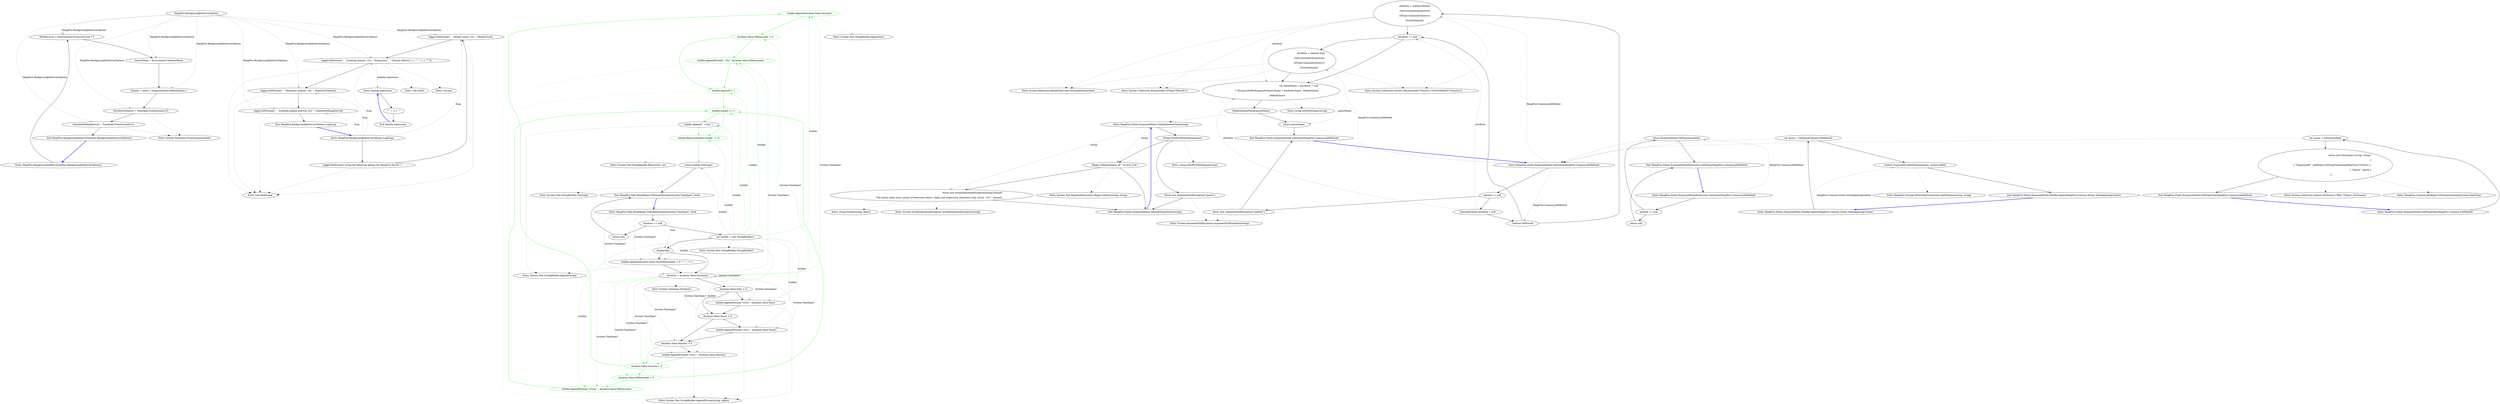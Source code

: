 digraph  {
n21 [label="HangFire.BackgroundJobServerOptions", span=""];
n0 [label="Entry HangFire.BackgroundJobServerOptions.BackgroundJobServerOptions()", span="13-13", cluster="HangFire.BackgroundJobServerOptions.BackgroundJobServerOptions()"];
n1 [label="WorkerCount = Environment.ProcessorCount * 5", span="15-15", cluster="HangFire.BackgroundJobServerOptions.BackgroundJobServerOptions()"];
n2 [label="ServerName = Environment.MachineName", span="16-16", cluster="HangFire.BackgroundJobServerOptions.BackgroundJobServerOptions()"];
n3 [label="Queues = new[] { EnqueuedState.DefaultQueue }", span="17-17", cluster="HangFire.BackgroundJobServerOptions.BackgroundJobServerOptions()"];
n4 [label="ShutdownTimeout = TimeSpan.FromSeconds(15)", span="18-18", cluster="HangFire.BackgroundJobServerOptions.BackgroundJobServerOptions()"];
n5 [label="SchedulePollingInterval = TimeSpan.FromSeconds(15)", span="19-19", cluster="HangFire.BackgroundJobServerOptions.BackgroundJobServerOptions()"];
n7 [label="Entry System.TimeSpan.FromSeconds(double)", span="0-0", cluster="System.TimeSpan.FromSeconds(double)"];
n6 [label="Exit HangFire.BackgroundJobServerOptions.BackgroundJobServerOptions()", span="13-13", cluster="HangFire.BackgroundJobServerOptions.BackgroundJobServerOptions()"];
n8 [label="Entry HangFire.BackgroundJobServerOptions.Log(ILog)", span="59-59", cluster="HangFire.BackgroundJobServerOptions.Log(ILog)"];
n9 [label="logger.InfoFormat(''Using the following options for HangFire Server:'')", span="61-61", cluster="HangFire.BackgroundJobServerOptions.Log(ILog)"];
n10 [label="logger.InfoFormat(''    Worker count: {0}.'', WorkerCount)", span="62-62", cluster="HangFire.BackgroundJobServerOptions.Log(ILog)"];
n11 [label="logger.InfoFormat(''    Listening queues: {0}.'', String.Join('', '', Queues.Select(x => ''''' + x + ''''')))", span="63-63", cluster="HangFire.BackgroundJobServerOptions.Log(ILog)"];
n12 [label="logger.InfoFormat(''    Shutdown timeout: {0}.'', ShutdownTimeout)", span="64-64", cluster="HangFire.BackgroundJobServerOptions.Log(ILog)"];
n13 [label="logger.InfoFormat(''    Schedule polling interval: {0}.'', SchedulePollingInterval)", span="65-65", cluster="HangFire.BackgroundJobServerOptions.Log(ILog)"];
n15 [label="Entry Unk.InfoFormat", span="", cluster="Unk.InfoFormat"];
n16 [label="Entry Unk.Select", span="", cluster="Unk.Select"];
n17 [label="Entry Unk.Join", span="", cluster="Unk.Join"];
n18 [label="Entry lambda expression", span="63-63", cluster="lambda expression"];
n14 [label="Exit HangFire.BackgroundJobServerOptions.Log(ILog)", span="59-59", cluster="HangFire.BackgroundJobServerOptions.Log(ILog)"];
n19 [label="''''' + x + '''''", span="63-63", cluster="lambda expression"];
n20 [label="Exit lambda expression", span="63-63", cluster="lambda expression"];
d30 [label="builder.Append(duration.Value.Seconds)", span="82-82", cluster="HangFire.Web.HtmlHelper.ToHumanDuration(System.TimeSpan?, bool)", color=green, community=0];
d22 [label="duration = duration.Value.Duration()", span="63-63", cluster="HangFire.Web.HtmlHelper.ToHumanDuration(System.TimeSpan?, bool)"];
d19 [label="var builder = new StringBuilder()", span="57-57", cluster="HangFire.Web.HtmlHelper.ToHumanDuration(System.TimeSpan?, bool)"];
d29 [label="duration.Value.Seconds > 0", span="80-80", cluster="HangFire.Web.HtmlHelper.ToHumanDuration(System.TimeSpan?, bool)", color=green, community=0];
d31 [label="duration.Value.Milliseconds > 0", span="83-83", cluster="HangFire.Web.HtmlHelper.ToHumanDuration(System.TimeSpan?, bool)", color=green, community=0];
d45 [label="Entry System.Text.StringBuilder.Append(int)", span="0-0", cluster="System.Text.StringBuilder.Append(int)"];
d32 [label="builder.AppendFormat(''.{0}'', duration.Value.Milliseconds)", span="85-85", cluster="HangFire.Web.HtmlHelper.ToHumanDuration(System.TimeSpan?, bool)", color=green, community=0];
d33 [label="builder.Append(''s '')", span="88-88", cluster="HangFire.Web.HtmlHelper.ToHumanDuration(System.TimeSpan?, bool)", color=green, community=0];
d44 [label="Entry System.Text.StringBuilder.AppendFormat(string, object)", span="0-0", cluster="System.Text.StringBuilder.AppendFormat(string, object)"];
d36 [label="builder.Length <= 1", span="98-98", cluster="HangFire.Web.HtmlHelper.ToHumanDuration(System.TimeSpan?, bool)", color=green, community=0];
d42 [label="Entry System.Text.StringBuilder.Append(string)", span="0-0", cluster="System.Text.StringBuilder.Append(string)"];
d35 [label="builder.AppendFormat(''{0}ms '', duration.Value.Milliseconds)", span="94-94", cluster="HangFire.Web.HtmlHelper.ToHumanDuration(System.TimeSpan?, bool)", color=green, community=0];
d34 [label="duration.Value.Milliseconds > 0", span="92-92", cluster="HangFire.Web.HtmlHelper.ToHumanDuration(System.TimeSpan?, bool)", color=green, community=0];
d37 [label="builder.Append('' <1ms '')", span="100-100", cluster="HangFire.Web.HtmlHelper.ToHumanDuration(System.TimeSpan?, bool)"];
d38 [label="builder.Remove(builder.Length - 1, 1)", span="103-103", cluster="HangFire.Web.HtmlHelper.ToHumanDuration(System.TimeSpan?, bool)", color=green, community=0];
d39 [label="return builder.ToString();", span="105-105", cluster="HangFire.Web.HtmlHelper.ToHumanDuration(System.TimeSpan?, bool)"];
d46 [label="Entry System.Text.StringBuilder.Remove(int, int)", span="0-0", cluster="System.Text.StringBuilder.Remove(int, int)"];
d28 [label="builder.AppendFormat(''{0}m '', duration.Value.Minutes)", span="77-77", cluster="HangFire.Web.HtmlHelper.ToHumanDuration(System.TimeSpan?, bool)"];
d27 [label="duration.Value.Minutes > 0", span="75-75", cluster="HangFire.Web.HtmlHelper.ToHumanDuration(System.TimeSpan?, bool)"];
d16 [label="Entry HangFire.Web.HtmlHelper.ToHumanDuration(System.TimeSpan?, bool)", span="53-53", cluster="HangFire.Web.HtmlHelper.ToHumanDuration(System.TimeSpan?, bool)"];
d20 [label=displaySign, span="58-58", cluster="HangFire.Web.HtmlHelper.ToHumanDuration(System.TimeSpan?, bool)"];
d21 [label="builder.Append(duration.Value.TotalMilliseconds < 0 ? ''-'' : ''+'')", span="60-60", cluster="HangFire.Web.HtmlHelper.ToHumanDuration(System.TimeSpan?, bool)"];
d23 [label="duration.Value.Days > 0", span="65-65", cluster="HangFire.Web.HtmlHelper.ToHumanDuration(System.TimeSpan?, bool)"];
d43 [label="Entry System.TimeSpan.Duration()", span="0-0", cluster="System.TimeSpan.Duration()"];
d24 [label="builder.AppendFormat(''{0}d '', duration.Value.Days)", span="67-67", cluster="HangFire.Web.HtmlHelper.ToHumanDuration(System.TimeSpan?, bool)"];
d25 [label="duration.Value.Hours > 0", span="70-70", cluster="HangFire.Web.HtmlHelper.ToHumanDuration(System.TimeSpan?, bool)"];
d26 [label="builder.AppendFormat(''{0}h '', duration.Value.Hours)", span="72-72", cluster="HangFire.Web.HtmlHelper.ToHumanDuration(System.TimeSpan?, bool)"];
d17 [label="duration == null", span="55-55", cluster="HangFire.Web.HtmlHelper.ToHumanDuration(System.TimeSpan?, bool)"];
d41 [label="Entry System.Text.StringBuilder.StringBuilder()", span="0-0", cluster="System.Text.StringBuilder.StringBuilder()"];
d40 [label="Exit HangFire.Web.HtmlHelper.ToHumanDuration(System.TimeSpan?, bool)", span="53-53", cluster="HangFire.Web.HtmlHelper.ToHumanDuration(System.TimeSpan?, bool)"];
d47 [label="Entry System.Text.StringBuilder.ToString()", span="0-0", cluster="System.Text.StringBuilder.ToString()"];
d18 [label="return null;", span="55-55", cluster="HangFire.Web.HtmlHelper.ToHumanDuration(System.TimeSpan?, bool)"];
m1_19 [label="Entry System.Reflection.MemberInfo.GetCustomAttributes(bool)", span="0-0", cluster="System.Reflection.MemberInfo.GetCustomAttributes(bool)", file="SqlServerMonitoringApi.cs"];
m1_5 [label="Entry System.Collections.Generic.Dictionary<TKey, TValue>.Dictionary()", span="0-0", cluster="System.Collections.Generic.Dictionary<TKey, TValue>.Dictionary()", file="SqlServerMonitoringApi.cs"];
m1_18 [label="Entry System.ArgumentNullException.ArgumentNullException(string)", span="0-0", cluster="System.ArgumentNullException.ArgumentNullException(string)", file="SqlServerMonitoringApi.cs"];
m1_38 [label="Entry HangFire.States.EnqueuedStateExtensions.GetQueue(HangFire.Common.JobMethod)", span="105-105", cluster="HangFire.States.EnqueuedStateExtensions.GetQueue(HangFire.Common.JobMethod)", file="SqlServerMonitoringApi.cs"];
m1_39 [label="method == null", span="107-107", cluster="HangFire.States.EnqueuedStateExtensions.GetQueue(HangFire.Common.JobMethod)", file="SqlServerMonitoringApi.cs"];
m1_41 [label="return EnqueuedState.GetQueue(method);", span="108-108", cluster="HangFire.States.EnqueuedStateExtensions.GetQueue(HangFire.Common.JobMethod)", file="SqlServerMonitoringApi.cs"];
m1_40 [label="return null;", span="107-107", cluster="HangFire.States.EnqueuedStateExtensions.GetQueue(HangFire.Common.JobMethod)", file="SqlServerMonitoringApi.cs"];
m1_42 [label="Exit HangFire.States.EnqueuedStateExtensions.GetQueue(HangFire.Common.JobMethod)", span="105-105", cluster="HangFire.States.EnqueuedStateExtensions.GetQueue(HangFire.Common.JobMethod)", file="SqlServerMonitoringApi.cs"];
m1_21 [label="Entry System.Collections.Generic.IEnumerable<TSource>.FirstOrDefault<TSource>()", span="0-0", cluster="System.Collections.Generic.IEnumerable<TSource>.FirstOrDefault<TSource>()", file="SqlServerMonitoringApi.cs"];
m1_33 [label="Entry HangFire.States.EnqueuedState.Handler.Apply(HangFire.Common.States.StateApplyingContext)", span="89-89", cluster="HangFire.States.EnqueuedState.Handler.Apply(HangFire.Common.States.StateApplyingContext)", file="SqlServerMonitoringApi.cs"];
m1_34 [label="var queue = GetQueue(context.JobMethod)", span="91-91", cluster="HangFire.States.EnqueuedState.Handler.Apply(HangFire.Common.States.StateApplyingContext)", file="SqlServerMonitoringApi.cs"];
m1_35 [label="context.Transaction.AddToQueue(queue, context.JobId)", span="93-93", cluster="HangFire.States.EnqueuedState.Handler.Apply(HangFire.Common.States.StateApplyingContext)", file="SqlServerMonitoringApi.cs"];
m1_36 [label="Exit HangFire.States.EnqueuedState.Handler.Apply(HangFire.Common.States.StateApplyingContext)", span="89-89", cluster="HangFire.States.EnqueuedState.Handler.Apply(HangFire.Common.States.StateApplyingContext)", file="SqlServerMonitoringApi.cs"];
m1_0 [label="Entry HangFire.States.EnqueuedState.GetProperties(HangFire.Common.JobMethod)", span="32-32", cluster="HangFire.States.EnqueuedState.GetProperties(HangFire.Common.JobMethod)", file="SqlServerMonitoringApi.cs"];
m1_1 [label="var queue = GetQueue(data)", span="34-34", cluster="HangFire.States.EnqueuedState.GetProperties(HangFire.Common.JobMethod)", file="SqlServerMonitoringApi.cs"];
m1_2 [label="return new Dictionary<string, string>\r\n                {\r\n                    { ''EnqueuedAt'', JobHelper.ToStringTimestamp(DateTime.UtcNow) },\r\n                    { ''Queue'', queue }\r\n                };", span="36-40", cluster="HangFire.States.EnqueuedState.GetProperties(HangFire.Common.JobMethod)", file="SqlServerMonitoringApi.cs"];
m1_3 [label="Exit HangFire.States.EnqueuedState.GetProperties(HangFire.Common.JobMethod)", span="32-32", cluster="HangFire.States.EnqueuedState.GetProperties(HangFire.Common.JobMethod)", file="SqlServerMonitoringApi.cs"];
m1_22 [label="Entry string.IsNullOrEmpty(string)", span="0-0", cluster="string.IsNullOrEmpty(string)", file="SqlServerMonitoringApi.cs"];
m1_23 [label="Entry HangFire.States.EnqueuedState.ValidateQueueName(string)", span="73-73", cluster="HangFire.States.EnqueuedState.ValidateQueueName(string)", file="SqlServerMonitoringApi.cs"];
m1_24 [label="String.IsNullOrWhiteSpace(queue)", span="75-75", cluster="HangFire.States.EnqueuedState.ValidateQueueName(string)", file="SqlServerMonitoringApi.cs"];
m1_26 [label="!Regex.IsMatch(queue, @''^[a-z0-9_]+$'')", span="80-80", cluster="HangFire.States.EnqueuedState.ValidateQueueName(string)", file="SqlServerMonitoringApi.cs"];
m1_27 [label="throw new InvalidOperationException(String.Format(\r\n                    ''The queue name must consist of lowercase letters, digits and underscore characters only. Given: '{0}''', queue));", span="82-83", cluster="HangFire.States.EnqueuedState.ValidateQueueName(string)", file="SqlServerMonitoringApi.cs"];
m1_25 [label="throw new ArgumentNullException(''queue'');", span="77-77", cluster="HangFire.States.EnqueuedState.ValidateQueueName(string)", file="SqlServerMonitoringApi.cs"];
m1_28 [label="Exit HangFire.States.EnqueuedState.ValidateQueueName(string)", span="73-73", cluster="HangFire.States.EnqueuedState.ValidateQueueName(string)", file="SqlServerMonitoringApi.cs"];
m1_29 [label="Entry string.IsNullOrWhiteSpace(string)", span="0-0", cluster="string.IsNullOrWhiteSpace(string)", file="SqlServerMonitoringApi.cs"];
m1_37 [label="Entry HangFire.Storage.IWriteOnlyTransaction.AddToQueue(string, string)", span="16-16", cluster="HangFire.Storage.IWriteOnlyTransaction.AddToQueue(string, string)", file="SqlServerMonitoringApi.cs"];
m1_4 [label="Entry HangFire.States.EnqueuedState.GetQueue(HangFire.Common.JobMethod)", span="43-43", cluster="HangFire.States.EnqueuedState.GetQueue(HangFire.Common.JobMethod)", file="SqlServerMonitoringApi.cs"];
m1_7 [label="method == null", span="45-45", cluster="HangFire.States.EnqueuedState.GetQueue(HangFire.Common.JobMethod)", file="SqlServerMonitoringApi.cs"];
m1_10 [label="!method.OldFormat", span="49-49", cluster="HangFire.States.EnqueuedState.GetQueue(HangFire.Common.JobMethod)", file="SqlServerMonitoringApi.cs"];
m1_11 [label="attribute = method.Method\r\n                    .GetCustomAttributes(true)\r\n                    .OfType<QueueAttribute>()\r\n                    .FirstOrDefault()", span="51-54", cluster="HangFire.States.EnqueuedState.GetQueue(HangFire.Common.JobMethod)", file="SqlServerMonitoringApi.cs"];
m1_13 [label="attribute = method.Type\r\n                    .GetCustomAttributes(true)\r\n                    .OfType<QueueAttribute>()\r\n                    .FirstOrDefault()", span="59-62", cluster="HangFire.States.EnqueuedState.GetQueue(HangFire.Common.JobMethod)", file="SqlServerMonitoringApi.cs"];
m1_8 [label="throw new ArgumentNullException(''method'');", span="45-45", cluster="HangFire.States.EnqueuedState.GetQueue(HangFire.Common.JobMethod)", file="SqlServerMonitoringApi.cs"];
m1_9 [label="QueueAttribute attribute = null", span="47-47", cluster="HangFire.States.EnqueuedState.GetQueue(HangFire.Common.JobMethod)", file="SqlServerMonitoringApi.cs"];
m1_12 [label="attribute == null", span="57-57", cluster="HangFire.States.EnqueuedState.GetQueue(HangFire.Common.JobMethod)", file="SqlServerMonitoringApi.cs"];
m1_14 [label="var queueName = attribute != null\r\n                ? !String.IsNullOrEmpty(attribute.Name) ? attribute.Name : DefaultQueue\r\n                : DefaultQueue", span="65-67", cluster="HangFire.States.EnqueuedState.GetQueue(HangFire.Common.JobMethod)", file="SqlServerMonitoringApi.cs"];
m1_15 [label="ValidateQueueName(queueName)", span="68-68", cluster="HangFire.States.EnqueuedState.GetQueue(HangFire.Common.JobMethod)", file="SqlServerMonitoringApi.cs"];
m1_16 [label="return queueName;", span="70-70", cluster="HangFire.States.EnqueuedState.GetQueue(HangFire.Common.JobMethod)", file="SqlServerMonitoringApi.cs"];
m1_17 [label="Exit HangFire.States.EnqueuedState.GetQueue(HangFire.Common.JobMethod)", span="43-43", cluster="HangFire.States.EnqueuedState.GetQueue(HangFire.Common.JobMethod)", file="SqlServerMonitoringApi.cs"];
m1_30 [label="Entry System.Text.RegularExpressions.Regex.IsMatch(string, string)", span="0-0", cluster="System.Text.RegularExpressions.Regex.IsMatch(string, string)", file="SqlServerMonitoringApi.cs"];
m1_20 [label="Entry System.Collections.IEnumerable.OfType<TResult>()", span="0-0", cluster="System.Collections.IEnumerable.OfType<TResult>()", file="SqlServerMonitoringApi.cs"];
m1_32 [label="Entry string.Format(string, object)", span="0-0", cluster="string.Format(string, object)", file="SqlServerMonitoringApi.cs"];
m1_6 [label="Entry HangFire.Common.JobHelper.ToStringTimestamp(System.DateTime)", span="46-46", cluster="HangFire.Common.JobHelper.ToStringTimestamp(System.DateTime)", file="SqlServerMonitoringApi.cs"];
m1_31 [label="Entry System.InvalidOperationException.InvalidOperationException(string)", span="0-0", cluster="System.InvalidOperationException.InvalidOperationException(string)", file="SqlServerMonitoringApi.cs"];
n21 -> n1  [key=1, style=dashed, color=darkseagreen4, label="HangFire.BackgroundJobServerOptions"];
n21 -> n2  [key=1, style=dashed, color=darkseagreen4, label="HangFire.BackgroundJobServerOptions"];
n21 -> n3  [key=1, style=dashed, color=darkseagreen4, label="HangFire.BackgroundJobServerOptions"];
n21 -> n4  [key=1, style=dashed, color=darkseagreen4, label="HangFire.BackgroundJobServerOptions"];
n21 -> n5  [key=1, style=dashed, color=darkseagreen4, label="HangFire.BackgroundJobServerOptions"];
n21 -> n10  [key=1, style=dashed, color=darkseagreen4, label="HangFire.BackgroundJobServerOptions"];
n21 -> n11  [key=1, style=dashed, color=darkseagreen4, label="HangFire.BackgroundJobServerOptions"];
n21 -> n12  [key=1, style=dashed, color=darkseagreen4, label="HangFire.BackgroundJobServerOptions"];
n21 -> n13  [key=1, style=dashed, color=darkseagreen4, label="HangFire.BackgroundJobServerOptions"];
n0 -> n1  [key=0, style=solid];
n1 -> n2  [key=0, style=solid];
n2 -> n3  [key=0, style=solid];
n3 -> n4  [key=0, style=solid];
n4 -> n5  [key=0, style=solid];
n4 -> n7  [key=2, style=dotted];
n5 -> n6  [key=0, style=solid];
n5 -> n7  [key=2, style=dotted];
n6 -> n0  [key=0, style=bold, color=blue];
n8 -> n9  [key=0, style=solid];
n8 -> n10  [key=1, style=dashed, color=darkseagreen4, label=ILog];
n8 -> n11  [key=1, style=dashed, color=darkseagreen4, label=ILog];
n8 -> n12  [key=1, style=dashed, color=darkseagreen4, label=ILog];
n8 -> n13  [key=1, style=dashed, color=darkseagreen4, label=ILog];
n9 -> n10  [key=0, style=solid];
n9 -> n15  [key=2, style=dotted];
n10 -> n11  [key=0, style=solid];
n10 -> n15  [key=2, style=dotted];
n11 -> n12  [key=0, style=solid];
n11 -> n16  [key=2, style=dotted];
n11 -> n17  [key=2, style=dotted];
n11 -> n15  [key=2, style=dotted];
n11 -> n18  [key=1, style=dashed, color=darkseagreen4, label="lambda expression"];
n12 -> n13  [key=0, style=solid];
n12 -> n15  [key=2, style=dotted];
n13 -> n14  [key=0, style=solid];
n13 -> n15  [key=2, style=dotted];
n18 -> n19  [key=0, style=solid];
n14 -> n8  [key=0, style=bold, color=blue];
n19 -> n20  [key=0, style=solid];
n20 -> n18  [key=0, style=bold, color=blue];
d30 -> d31  [key=0, style=solid, color=green];
d30 -> d45  [key=2, style=dotted, color=green];
d22 -> d30  [key=1, style=dashed, color=green, label="System.TimeSpan?"];
d22 -> d32  [key=1, style=dashed, color=green, label="System.TimeSpan?"];
d22 -> d35  [key=1, style=dashed, color=green, label="System.TimeSpan?"];
d22 -> d29  [key=1, style=dashed, color=green, label="System.TimeSpan?"];
d22 -> d31  [key=1, style=dashed, color=green, label="System.TimeSpan?"];
d22 -> d34  [key=1, style=dashed, color=green, label="System.TimeSpan?"];
d22 -> d22  [key=1, style=dashed, color=darkseagreen4, label="System.TimeSpan?"];
d22 -> d23  [key=0, style=solid];
d22 -> d43  [key=2, style=dotted];
d22 -> d24  [key=1, style=dashed, color=darkseagreen4, label="System.TimeSpan?"];
d22 -> d25  [key=1, style=dashed, color=darkseagreen4, label="System.TimeSpan?"];
d22 -> d26  [key=1, style=dashed, color=darkseagreen4, label="System.TimeSpan?"];
d22 -> d27  [key=1, style=dashed, color=darkseagreen4, label="System.TimeSpan?"];
d22 -> d28  [key=1, style=dashed, color=darkseagreen4, label="System.TimeSpan?"];
d19 -> d30  [key=1, style=dashed, color=green, label=builder];
d19 -> d32  [key=1, style=dashed, color=green, label=builder];
d19 -> d33  [key=1, style=dashed, color=green, label=builder];
d19 -> d35  [key=1, style=dashed, color=green, label=builder];
d19 -> d36  [key=1, style=dashed, color=green, label=builder];
d19 -> d38  [key=1, style=dashed, color=green, label=builder];
d19 -> d20  [key=0, style=solid];
d19 -> d41  [key=2, style=dotted];
d19 -> d21  [key=1, style=dashed, color=darkseagreen4, label=builder];
d19 -> d24  [key=1, style=dashed, color=darkseagreen4, label=builder];
d19 -> d26  [key=1, style=dashed, color=darkseagreen4, label=builder];
d19 -> d28  [key=1, style=dashed, color=darkseagreen4, label=builder];
d19 -> d37  [key=1, style=dashed, color=darkseagreen4, label=builder];
d19 -> d39  [key=1, style=dashed, color=darkseagreen4, label=builder];
d29 -> d30  [key=0, style=solid, color=green];
d29 -> d34  [key=0, style=solid, color=green];
d31 -> d32  [key=0, style=solid, color=green];
d31 -> d33  [key=0, style=solid, color=green];
d32 -> d33  [key=0, style=solid, color=green];
d32 -> d44  [key=2, style=dotted, color=green];
d33 -> d36  [key=0, style=solid, color=green];
d33 -> d42  [key=2, style=dotted, color=green];
d36 -> d37  [key=0, style=solid, color=green];
d36 -> d38  [key=0, style=solid, color=green];
d35 -> d36  [key=0, style=solid, color=green];
d35 -> d44  [key=2, style=dotted, color=green];
d34 -> d35  [key=0, style=solid, color=green];
d34 -> d36  [key=0, style=solid, color=green];
d37 -> d38  [key=0, style=solid, color=green];
d37 -> d42  [key=2, style=dotted];
d38 -> d39  [key=0, style=solid, color=green];
d38 -> d46  [key=2, style=dotted, color=green];
d39 -> d40  [key=0, style=solid];
d39 -> d47  [key=2, style=dotted];
d28 -> d29  [key=0, style=solid, color=green];
d28 -> d44  [key=2, style=dotted];
d27 -> d29  [key=0, style=solid, color=green];
d27 -> d28  [key=0, style=solid];
d16 -> d22  [key=1, style=dashed, color=darkseagreen4, label="System.TimeSpan?"];
d16 -> d17  [key=0, style=solid];
d16 -> d20  [key=1, style=dashed, color=darkseagreen4, label=bool];
d16 -> d21  [key=1, style=dashed, color=darkseagreen4, label="System.TimeSpan?"];
d20 -> d22  [key=0, style=solid];
d20 -> d21  [key=0, style=solid];
d21 -> d22  [key=0, style=solid];
d21 -> d42  [key=2, style=dotted];
d23 -> d24  [key=0, style=solid];
d23 -> d25  [key=0, style=solid];
d24 -> d44  [key=2, style=dotted];
d24 -> d25  [key=0, style=solid];
d25 -> d27  [key=0, style=solid];
d25 -> d26  [key=0, style=solid];
d26 -> d44  [key=2, style=dotted];
d26 -> d27  [key=0, style=solid];
d17 -> d19  [key=0, style=solid];
d17 -> d18  [key=0, style=solid];
d40 -> d16  [key=0, style=bold, color=blue];
d18 -> d40  [key=0, style=solid];
m1_38 -> m1_39  [key=0, style=solid];
m1_38 -> m1_41  [key=1, style=dashed, color=darkseagreen4, label="HangFire.Common.JobMethod"];
m1_39 -> m1_40  [key=0, style=solid];
m1_39 -> m1_41  [key=0, style=solid];
m1_41 -> m1_42  [key=0, style=solid];
m1_41 -> m1_4  [key=2, style=dotted];
m1_40 -> m1_42  [key=0, style=solid];
m1_42 -> m1_38  [key=0, style=bold, color=blue];
m1_33 -> m1_34  [key=0, style=solid];
m1_33 -> m1_35  [key=1, style=dashed, color=darkseagreen4, label="HangFire.Common.States.StateApplyingContext"];
m1_34 -> m1_35  [key=0, style=solid];
m1_34 -> m1_4  [key=2, style=dotted];
m1_35 -> m1_36  [key=0, style=solid];
m1_35 -> m1_37  [key=2, style=dotted];
m1_36 -> m1_33  [key=0, style=bold, color=blue];
m1_0 -> m1_1  [key=0, style=solid];
m1_1 -> m1_2  [key=0, style=solid];
m1_1 -> m1_4  [key=2, style=dotted];
m1_2 -> m1_3  [key=0, style=solid];
m1_2 -> m1_5  [key=2, style=dotted];
m1_2 -> m1_6  [key=2, style=dotted];
m1_3 -> m1_0  [key=0, style=bold, color=blue];
m1_23 -> m1_24  [key=0, style=solid];
m1_23 -> m1_26  [key=1, style=dashed, color=darkseagreen4, label=string];
m1_23 -> m1_27  [key=1, style=dashed, color=darkseagreen4, label=string];
m1_24 -> m1_25  [key=0, style=solid];
m1_24 -> m1_26  [key=0, style=solid];
m1_24 -> m1_29  [key=2, style=dotted];
m1_26 -> m1_27  [key=0, style=solid];
m1_26 -> m1_28  [key=0, style=solid];
m1_26 -> m1_30  [key=2, style=dotted];
m1_27 -> m1_28  [key=0, style=solid];
m1_27 -> m1_31  [key=2, style=dotted];
m1_27 -> m1_32  [key=2, style=dotted];
m1_25 -> m1_28  [key=0, style=solid];
m1_25 -> m1_18  [key=2, style=dotted];
m1_28 -> m1_23  [key=0, style=bold, color=blue];
m1_4 -> m1_7  [key=0, style=solid];
m1_4 -> m1_10  [key=1, style=dashed, color=darkseagreen4, label="HangFire.Common.JobMethod"];
m1_4 -> m1_11  [key=1, style=dashed, color=darkseagreen4, label="HangFire.Common.JobMethod"];
m1_4 -> m1_13  [key=1, style=dashed, color=darkseagreen4, label="HangFire.Common.JobMethod"];
m1_7 -> m1_8  [key=0, style=solid];
m1_7 -> m1_9  [key=0, style=solid];
m1_10 -> m1_11  [key=0, style=solid];
m1_10 -> m1_12  [key=0, style=solid];
m1_11 -> m1_12  [key=0, style=solid];
m1_11 -> m1_19  [key=2, style=dotted];
m1_11 -> m1_20  [key=2, style=dotted];
m1_11 -> m1_21  [key=2, style=dotted];
m1_11 -> m1_14  [key=1, style=dashed, color=darkseagreen4, label=attribute];
m1_13 -> m1_14  [key=0, style=solid];
m1_13 -> m1_19  [key=2, style=dotted];
m1_13 -> m1_20  [key=2, style=dotted];
m1_13 -> m1_21  [key=2, style=dotted];
m1_8 -> m1_17  [key=0, style=solid];
m1_8 -> m1_18  [key=2, style=dotted];
m1_9 -> m1_10  [key=0, style=solid];
m1_9 -> m1_12  [key=1, style=dashed, color=darkseagreen4, label=attribute];
m1_9 -> m1_14  [key=1, style=dashed, color=darkseagreen4, label=attribute];
m1_12 -> m1_13  [key=0, style=solid];
m1_12 -> m1_14  [key=0, style=solid];
m1_14 -> m1_15  [key=0, style=solid];
m1_14 -> m1_22  [key=2, style=dotted];
m1_14 -> m1_16  [key=1, style=dashed, color=darkseagreen4, label=queueName];
m1_15 -> m1_16  [key=0, style=solid];
m1_15 -> m1_23  [key=2, style=dotted];
m1_16 -> m1_17  [key=0, style=solid];
m1_17 -> m1_4  [key=0, style=bold, color=blue];
}
